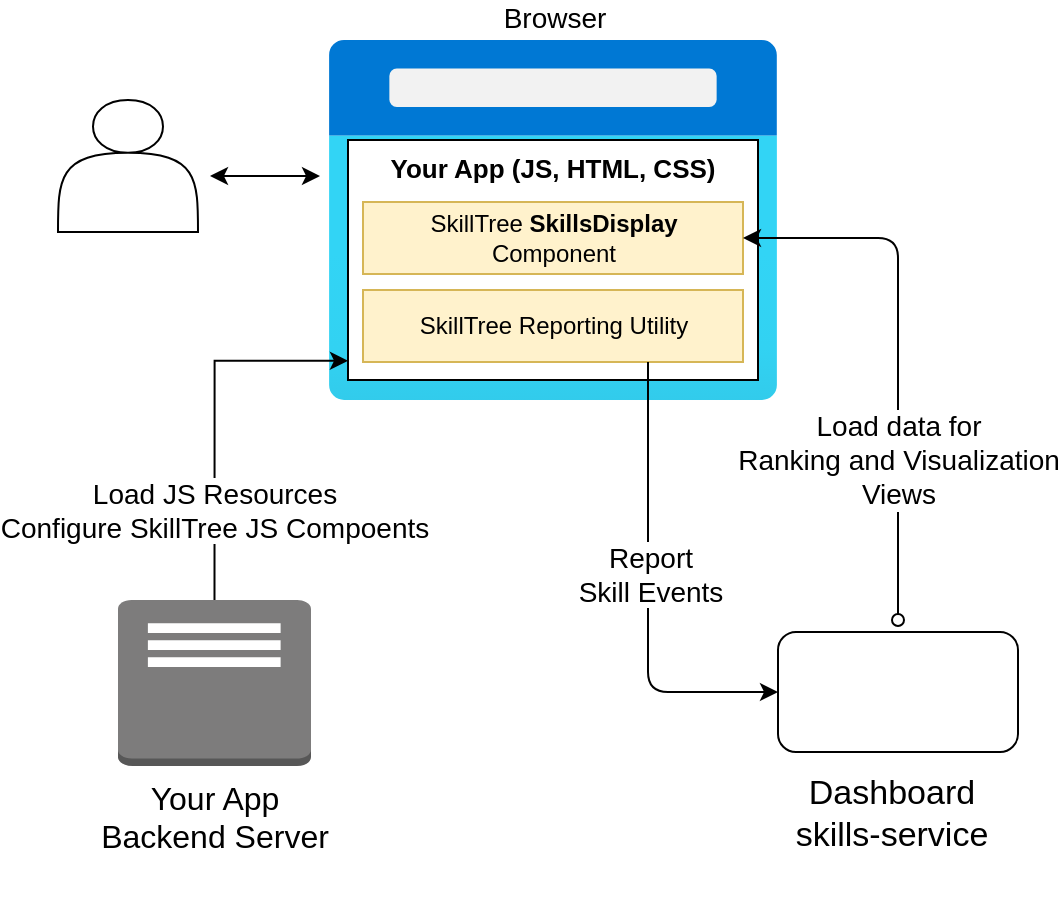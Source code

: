 <mxfile version="14.6.11" type="device"><diagram id="gADsJY54vGi8MU2IIPLz" name="Page-1"><mxGraphModel dx="817" dy="714" grid="1" gridSize="10" guides="1" tooltips="1" connect="1" arrows="1" fold="1" page="1" pageScale="1" pageWidth="850" pageHeight="1100" background="none" math="0" shadow="0"><root><mxCell id="0"/><mxCell id="1" parent="0"/><mxCell id="1pPeong-l07pZBLS-MdQ-3" value="Browser" style="aspect=fixed;html=1;points=[];align=center;image;fontSize=14;image=img/lib/azure2/general/Browser.svg;verticalAlign=bottom;labelPosition=center;verticalLabelPosition=top;" parent="1" vertex="1"><mxGeometry x="265" y="40" width="225" height="180" as="geometry"/></mxCell><mxCell id="1pPeong-l07pZBLS-MdQ-7" value="" style="shape=actor;whiteSpace=wrap;html=1;fontSize=16;" parent="1" vertex="1"><mxGeometry x="130" y="70" width="70" height="66" as="geometry"/></mxCell><mxCell id="sZ_8Ex8f4upqucieIntL-2" value="&lt;div style=&quot;font-size: 14px;&quot;&gt;Load JS Resources&lt;/div&gt;&lt;div style=&quot;font-size: 14px;&quot;&gt;Configure SkillTree JS Compoents&lt;br style=&quot;font-size: 14px;&quot;&gt;&lt;/div&gt;" style="edgeStyle=orthogonalEdgeStyle;rounded=0;orthogonalLoop=1;jettySize=auto;html=1;exitX=0.5;exitY=0;exitDx=0;exitDy=0;exitPerimeter=0;entryX=0;entryY=0.92;entryDx=0;entryDy=0;entryPerimeter=0;fontSize=14;" edge="1" parent="1" source="1pPeong-l07pZBLS-MdQ-11" target="1pPeong-l07pZBLS-MdQ-12"><mxGeometry x="-0.511" relative="1" as="geometry"><mxPoint as="offset"/></mxGeometry></mxCell><mxCell id="1pPeong-l07pZBLS-MdQ-11" value="&lt;div&gt;Your App&lt;/div&gt;&lt;div&gt;Backend Server&lt;br&gt;&lt;/div&gt;" style="outlineConnect=0;dashed=0;verticalLabelPosition=bottom;verticalAlign=top;align=center;html=1;shape=mxgraph.aws3.traditional_server;fillColor=#7D7C7C;gradientColor=none;fontSize=16;" parent="1" vertex="1"><mxGeometry x="160" y="320" width="96.5" height="83" as="geometry"/></mxCell><mxCell id="1pPeong-l07pZBLS-MdQ-12" value="&lt;b&gt;Your App (JS, HTML, CSS)&lt;/b&gt;" style="whiteSpace=wrap;html=1;fontSize=13;verticalAlign=top;" parent="1" vertex="1"><mxGeometry x="275" y="90" width="205" height="120" as="geometry"/></mxCell><mxCell id="1pPeong-l07pZBLS-MdQ-2" value="SkillTree &lt;b&gt;SkillsDisplay&lt;/b&gt; Component" style="whiteSpace=wrap;html=1;arcSize=13;fillColor=#fff2cc;strokeColor=#d6b656;" parent="1" vertex="1"><mxGeometry x="282.5" y="121" width="190" height="36" as="geometry"/></mxCell><mxCell id="1pPeong-l07pZBLS-MdQ-14" value="" style="endArrow=classic;startArrow=classic;html=1;fontSize=13;entryX=-0.02;entryY=0.426;entryDx=0;entryDy=0;entryPerimeter=0;" parent="1" edge="1"><mxGeometry width="50" height="50" relative="1" as="geometry"><mxPoint x="206" y="108" as="sourcePoint"/><mxPoint x="261.0" y="108.012" as="targetPoint"/></mxGeometry></mxCell><mxCell id="1pPeong-l07pZBLS-MdQ-17" value="&lt;div style=&quot;font-size: 14px&quot;&gt;Load data for&lt;br&gt;&lt;/div&gt;&lt;div style=&quot;font-size: 14px&quot;&gt;Ranking and Visualization&lt;/div&gt;&lt;div style=&quot;font-size: 14px&quot;&gt;Views&lt;br style=&quot;font-size: 14px&quot;&gt;&lt;/div&gt;" style="endArrow=oval;startArrow=classic;html=1;fontSize=14;exitX=1;exitY=0.5;exitDx=0;exitDy=0;endFill=0;" parent="1" source="1pPeong-l07pZBLS-MdQ-2" edge="1"><mxGeometry x="0.404" width="50" height="50" relative="1" as="geometry"><mxPoint x="500" y="154" as="sourcePoint"/><mxPoint x="550" y="330" as="targetPoint"/><Array as="points"><mxPoint x="550" y="139"/></Array><mxPoint as="offset"/></mxGeometry></mxCell><mxCell id="1pPeong-l07pZBLS-MdQ-32" value="" style="rounded=1;whiteSpace=wrap;html=1;fontSize=14;" parent="1" vertex="1"><mxGeometry x="490.0" y="336" width="120" height="60" as="geometry"/></mxCell><mxCell id="1pPeong-l07pZBLS-MdQ-31" value="" style="shape=image;imageAspect=0;aspect=fixed;verticalLabelPosition=bottom;verticalAlign=top;fontSize=14;image=https://github.com/NationalSecurityAgency/skills-docs/blob/master/logos/skilltree_logo.png?raw=true;perimeterSpacing=7;" parent="1" vertex="1"><mxGeometry x="503.135" y="339.5" width="87.73" height="47" as="geometry"/></mxCell><mxCell id="1pPeong-l07pZBLS-MdQ-33" value="&lt;div style=&quot;font-size: 17px;&quot;&gt;&lt;br style=&quot;font-size: 17px;&quot;&gt;&lt;/div&gt;&lt;div style=&quot;font-size: 17px;&quot;&gt;Dashboard&lt;br style=&quot;font-size: 17px;&quot;&gt;&lt;/div&gt;&lt;div style=&quot;font-size: 17px;&quot;&gt;skills-service&lt;/div&gt;&lt;div style=&quot;font-size: 17px;&quot;&gt;&lt;br style=&quot;font-size: 17px;&quot;&gt;&lt;/div&gt;" style="text;html=1;strokeColor=none;fillColor=none;align=center;verticalAlign=middle;whiteSpace=wrap;rounded=0;fontSize=17;fontStyle=0" parent="1" vertex="1"><mxGeometry x="486" y="412" width="122" height="29" as="geometry"/></mxCell><mxCell id="sZ_8Ex8f4upqucieIntL-3" value="SkillTree Reporting Utility" style="whiteSpace=wrap;html=1;arcSize=13;fillColor=#fff2cc;strokeColor=#d6b656;" vertex="1" parent="1"><mxGeometry x="282.5" y="165" width="190" height="36" as="geometry"/></mxCell><mxCell id="sZ_8Ex8f4upqucieIntL-4" value="" style="endArrow=classic;html=1;fontSize=14;exitX=0.75;exitY=1;exitDx=0;exitDy=0;entryX=0;entryY=0.5;entryDx=0;entryDy=0;" edge="1" parent="1" source="sZ_8Ex8f4upqucieIntL-3" target="1pPeong-l07pZBLS-MdQ-32"><mxGeometry width="50" height="50" relative="1" as="geometry"><mxPoint x="390" y="390" as="sourcePoint"/><mxPoint x="440" y="340" as="targetPoint"/><Array as="points"><mxPoint x="425" y="366"/></Array></mxGeometry></mxCell><mxCell id="sZ_8Ex8f4upqucieIntL-6" value="&lt;div&gt;Report &lt;br&gt;&lt;/div&gt;&lt;div&gt;Skill Events&lt;/div&gt;" style="edgeLabel;html=1;align=center;verticalAlign=middle;resizable=0;points=[];fontSize=14;" vertex="1" connectable="0" parent="sZ_8Ex8f4upqucieIntL-4"><mxGeometry x="-0.078" y="1" relative="1" as="geometry"><mxPoint as="offset"/></mxGeometry></mxCell></root></mxGraphModel></diagram></mxfile>